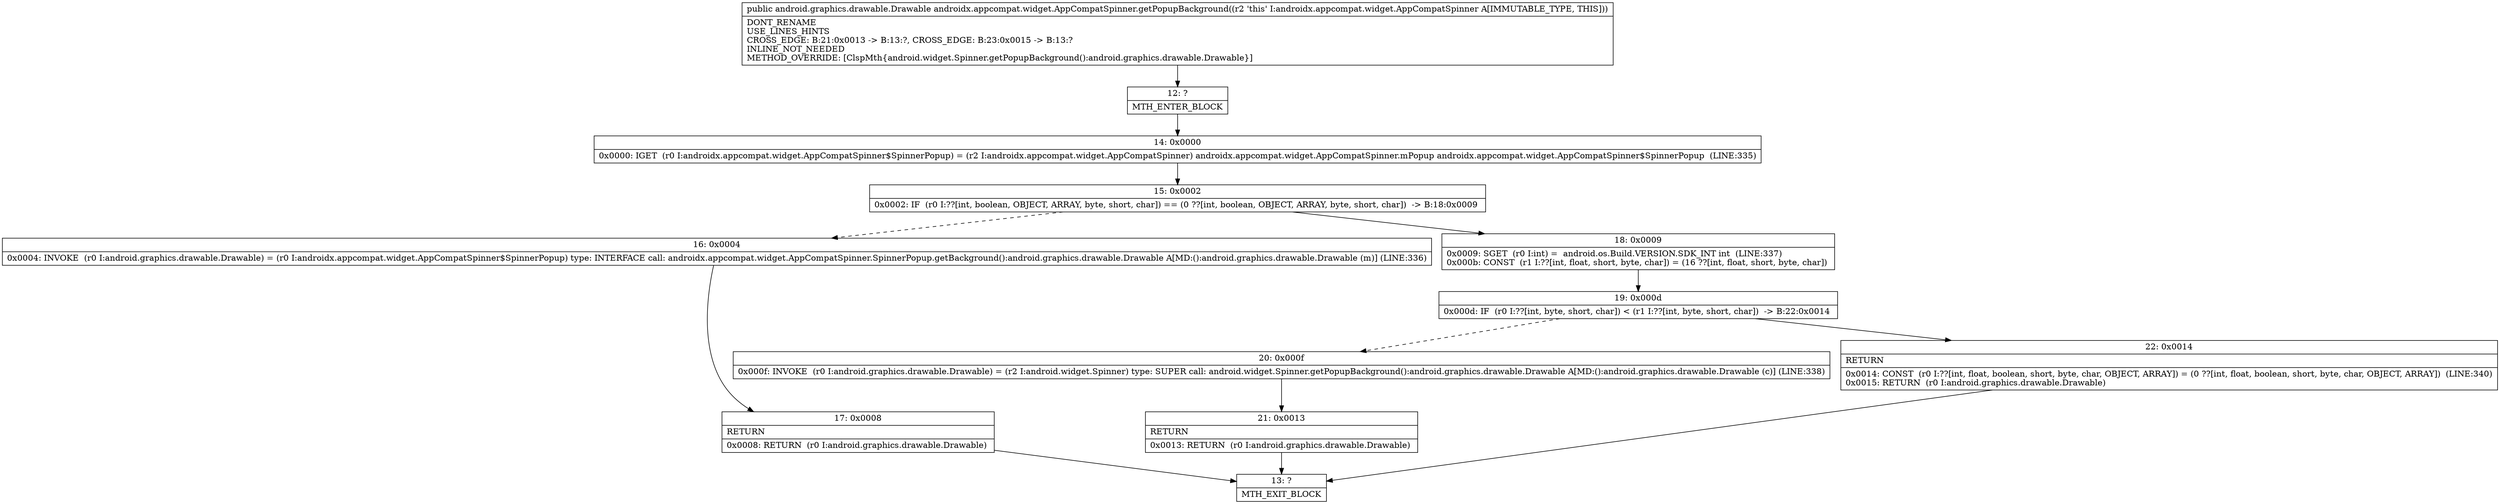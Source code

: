 digraph "CFG forandroidx.appcompat.widget.AppCompatSpinner.getPopupBackground()Landroid\/graphics\/drawable\/Drawable;" {
Node_12 [shape=record,label="{12\:\ ?|MTH_ENTER_BLOCK\l}"];
Node_14 [shape=record,label="{14\:\ 0x0000|0x0000: IGET  (r0 I:androidx.appcompat.widget.AppCompatSpinner$SpinnerPopup) = (r2 I:androidx.appcompat.widget.AppCompatSpinner) androidx.appcompat.widget.AppCompatSpinner.mPopup androidx.appcompat.widget.AppCompatSpinner$SpinnerPopup  (LINE:335)\l}"];
Node_15 [shape=record,label="{15\:\ 0x0002|0x0002: IF  (r0 I:??[int, boolean, OBJECT, ARRAY, byte, short, char]) == (0 ??[int, boolean, OBJECT, ARRAY, byte, short, char])  \-\> B:18:0x0009 \l}"];
Node_16 [shape=record,label="{16\:\ 0x0004|0x0004: INVOKE  (r0 I:android.graphics.drawable.Drawable) = (r0 I:androidx.appcompat.widget.AppCompatSpinner$SpinnerPopup) type: INTERFACE call: androidx.appcompat.widget.AppCompatSpinner.SpinnerPopup.getBackground():android.graphics.drawable.Drawable A[MD:():android.graphics.drawable.Drawable (m)] (LINE:336)\l}"];
Node_17 [shape=record,label="{17\:\ 0x0008|RETURN\l|0x0008: RETURN  (r0 I:android.graphics.drawable.Drawable) \l}"];
Node_13 [shape=record,label="{13\:\ ?|MTH_EXIT_BLOCK\l}"];
Node_18 [shape=record,label="{18\:\ 0x0009|0x0009: SGET  (r0 I:int) =  android.os.Build.VERSION.SDK_INT int  (LINE:337)\l0x000b: CONST  (r1 I:??[int, float, short, byte, char]) = (16 ??[int, float, short, byte, char]) \l}"];
Node_19 [shape=record,label="{19\:\ 0x000d|0x000d: IF  (r0 I:??[int, byte, short, char]) \< (r1 I:??[int, byte, short, char])  \-\> B:22:0x0014 \l}"];
Node_20 [shape=record,label="{20\:\ 0x000f|0x000f: INVOKE  (r0 I:android.graphics.drawable.Drawable) = (r2 I:android.widget.Spinner) type: SUPER call: android.widget.Spinner.getPopupBackground():android.graphics.drawable.Drawable A[MD:():android.graphics.drawable.Drawable (c)] (LINE:338)\l}"];
Node_21 [shape=record,label="{21\:\ 0x0013|RETURN\l|0x0013: RETURN  (r0 I:android.graphics.drawable.Drawable) \l}"];
Node_22 [shape=record,label="{22\:\ 0x0014|RETURN\l|0x0014: CONST  (r0 I:??[int, float, boolean, short, byte, char, OBJECT, ARRAY]) = (0 ??[int, float, boolean, short, byte, char, OBJECT, ARRAY])  (LINE:340)\l0x0015: RETURN  (r0 I:android.graphics.drawable.Drawable) \l}"];
MethodNode[shape=record,label="{public android.graphics.drawable.Drawable androidx.appcompat.widget.AppCompatSpinner.getPopupBackground((r2 'this' I:androidx.appcompat.widget.AppCompatSpinner A[IMMUTABLE_TYPE, THIS]))  | DONT_RENAME\lUSE_LINES_HINTS\lCROSS_EDGE: B:21:0x0013 \-\> B:13:?, CROSS_EDGE: B:23:0x0015 \-\> B:13:?\lINLINE_NOT_NEEDED\lMETHOD_OVERRIDE: [ClspMth\{android.widget.Spinner.getPopupBackground():android.graphics.drawable.Drawable\}]\l}"];
MethodNode -> Node_12;Node_12 -> Node_14;
Node_14 -> Node_15;
Node_15 -> Node_16[style=dashed];
Node_15 -> Node_18;
Node_16 -> Node_17;
Node_17 -> Node_13;
Node_18 -> Node_19;
Node_19 -> Node_20[style=dashed];
Node_19 -> Node_22;
Node_20 -> Node_21;
Node_21 -> Node_13;
Node_22 -> Node_13;
}

